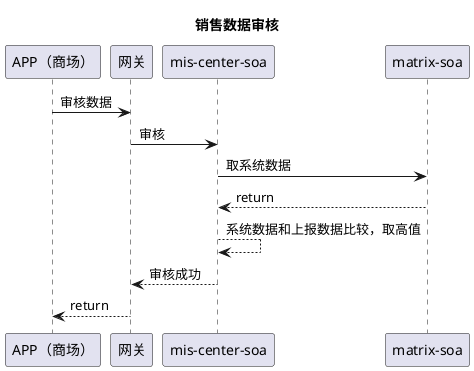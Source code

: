 @startuml

"APP（商场）" -> 网关: 审核数据
网关 -> "mis-center-soa": 审核
"mis-center-soa" -> "matrix-soa": 取系统数据
"matrix-soa" --> "mis-center-soa": return
"mis-center-soa" --> "mis-center-soa": 系统数据和上报数据比较，取高值
"mis-center-soa" --> "网关": 审核成功
网关 --> "APP（商场）": return
title: 销售数据审核

@enduml
